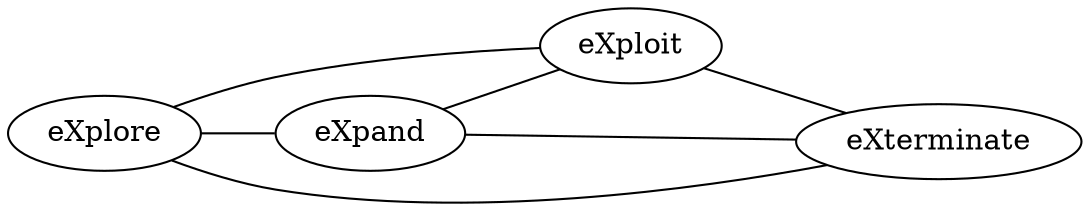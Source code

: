 digraph G {
	rankdir=LR;
	edge [dir=none];
	eXplore [pos = "0,0!"];
	eXplore -> eXpand;
	eXpand -> eXploit;
	eXploit -> eXterminate;
	eXplore -> eXploit;
	eXplore -> eXterminate;
	eXpand -> eXterminate;
}
